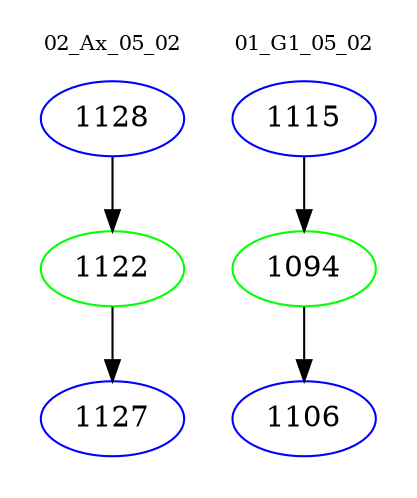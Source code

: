 digraph{
subgraph cluster_0 {
color = white
label = "02_Ax_05_02";
fontsize=10;
T0_1128 [label="1128", color="blue"]
T0_1128 -> T0_1122 [color="black"]
T0_1122 [label="1122", color="green"]
T0_1122 -> T0_1127 [color="black"]
T0_1127 [label="1127", color="blue"]
}
subgraph cluster_1 {
color = white
label = "01_G1_05_02";
fontsize=10;
T1_1115 [label="1115", color="blue"]
T1_1115 -> T1_1094 [color="black"]
T1_1094 [label="1094", color="green"]
T1_1094 -> T1_1106 [color="black"]
T1_1106 [label="1106", color="blue"]
}
}
